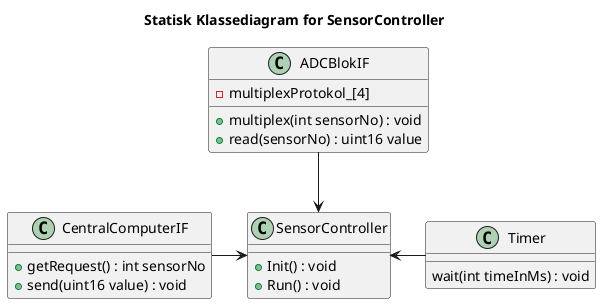 @startuml
title Statisk Klassediagram for SensorController

class SensorController{
    +Init() : void
    +Run() : void
}
class ADCBlokIF{
    +multiplex(int sensorNo) : void
    +read(sensorNo) : uint16 value
    -multiplexProtokol_[4]
}
class CentralComputerIF{
    +getRequest() : int sensorNo
    +send(uint16 value) : void
}
class Timer{
    wait(int timeInMs) : void
}

ADCBlokIF --> SensorController
CentralComputerIF -> SensorController
SensorController <- Timer

@enduml